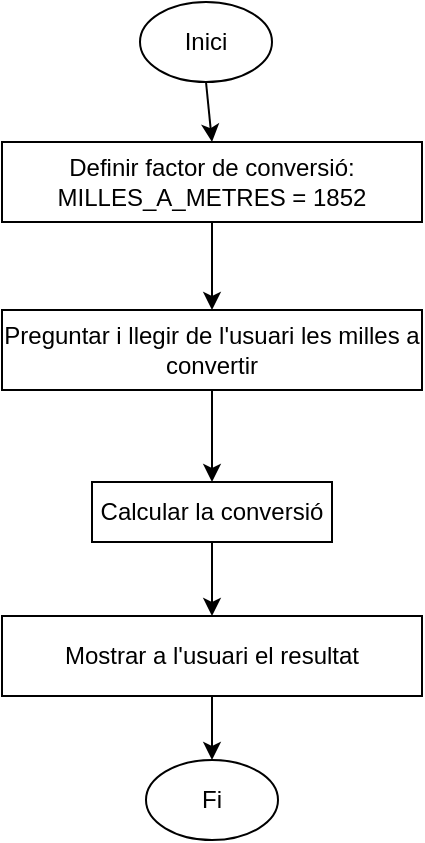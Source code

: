 <mxfile version="21.7.5" type="device">
  <diagram name="Página-1" id="s9CTzgqTgi7x6Bb2Uu3K">
    <mxGraphModel dx="794" dy="470" grid="1" gridSize="10" guides="1" tooltips="1" connect="1" arrows="1" fold="1" page="1" pageScale="1" pageWidth="827" pageHeight="1169" math="0" shadow="0">
      <root>
        <mxCell id="0" />
        <mxCell id="1" parent="0" />
        <mxCell id="wMMGKVDYseAGtLvIHLlw-1" value="Inici" style="ellipse;whiteSpace=wrap;html=1;" vertex="1" parent="1">
          <mxGeometry x="340" y="10" width="66" height="40" as="geometry" />
        </mxCell>
        <mxCell id="wMMGKVDYseAGtLvIHLlw-2" value="Fi" style="ellipse;whiteSpace=wrap;html=1;" vertex="1" parent="1">
          <mxGeometry x="343" y="389" width="66" height="40" as="geometry" />
        </mxCell>
        <mxCell id="wMMGKVDYseAGtLvIHLlw-6" value="" style="edgeStyle=orthogonalEdgeStyle;rounded=0;orthogonalLoop=1;jettySize=auto;html=1;" edge="1" parent="1" source="wMMGKVDYseAGtLvIHLlw-3" target="wMMGKVDYseAGtLvIHLlw-5">
          <mxGeometry relative="1" as="geometry" />
        </mxCell>
        <mxCell id="wMMGKVDYseAGtLvIHLlw-3" value="Definir factor de conversió: MILLES_A_METRES = 1852" style="rounded=0;whiteSpace=wrap;html=1;" vertex="1" parent="1">
          <mxGeometry x="271" y="80" width="210" height="40" as="geometry" />
        </mxCell>
        <mxCell id="wMMGKVDYseAGtLvIHLlw-8" value="" style="edgeStyle=orthogonalEdgeStyle;rounded=0;orthogonalLoop=1;jettySize=auto;html=1;" edge="1" parent="1" source="wMMGKVDYseAGtLvIHLlw-5" target="wMMGKVDYseAGtLvIHLlw-7">
          <mxGeometry relative="1" as="geometry" />
        </mxCell>
        <mxCell id="wMMGKVDYseAGtLvIHLlw-5" value="Preguntar i llegir de l&#39;usuari les milles a convertir" style="rounded=0;whiteSpace=wrap;html=1;" vertex="1" parent="1">
          <mxGeometry x="271" y="164" width="210" height="40" as="geometry" />
        </mxCell>
        <mxCell id="wMMGKVDYseAGtLvIHLlw-10" value="" style="edgeStyle=orthogonalEdgeStyle;rounded=0;orthogonalLoop=1;jettySize=auto;html=1;" edge="1" parent="1" source="wMMGKVDYseAGtLvIHLlw-7" target="wMMGKVDYseAGtLvIHLlw-9">
          <mxGeometry relative="1" as="geometry" />
        </mxCell>
        <mxCell id="wMMGKVDYseAGtLvIHLlw-7" value="Calcular la conversió" style="rounded=0;whiteSpace=wrap;html=1;" vertex="1" parent="1">
          <mxGeometry x="316" y="250" width="120" height="30" as="geometry" />
        </mxCell>
        <mxCell id="wMMGKVDYseAGtLvIHLlw-11" value="" style="edgeStyle=orthogonalEdgeStyle;rounded=0;orthogonalLoop=1;jettySize=auto;html=1;" edge="1" parent="1" source="wMMGKVDYseAGtLvIHLlw-9" target="wMMGKVDYseAGtLvIHLlw-2">
          <mxGeometry relative="1" as="geometry" />
        </mxCell>
        <mxCell id="wMMGKVDYseAGtLvIHLlw-9" value="Mostrar a l&#39;usuari el resultat" style="rounded=0;whiteSpace=wrap;html=1;" vertex="1" parent="1">
          <mxGeometry x="271" y="317" width="210" height="40" as="geometry" />
        </mxCell>
        <mxCell id="wMMGKVDYseAGtLvIHLlw-16" value="" style="endArrow=classic;html=1;rounded=0;exitX=0.5;exitY=1;exitDx=0;exitDy=0;entryX=0.5;entryY=0;entryDx=0;entryDy=0;" edge="1" parent="1" source="wMMGKVDYseAGtLvIHLlw-1" target="wMMGKVDYseAGtLvIHLlw-3">
          <mxGeometry width="50" height="50" relative="1" as="geometry">
            <mxPoint x="530" y="125" as="sourcePoint" />
            <mxPoint x="580" y="75" as="targetPoint" />
          </mxGeometry>
        </mxCell>
      </root>
    </mxGraphModel>
  </diagram>
</mxfile>
